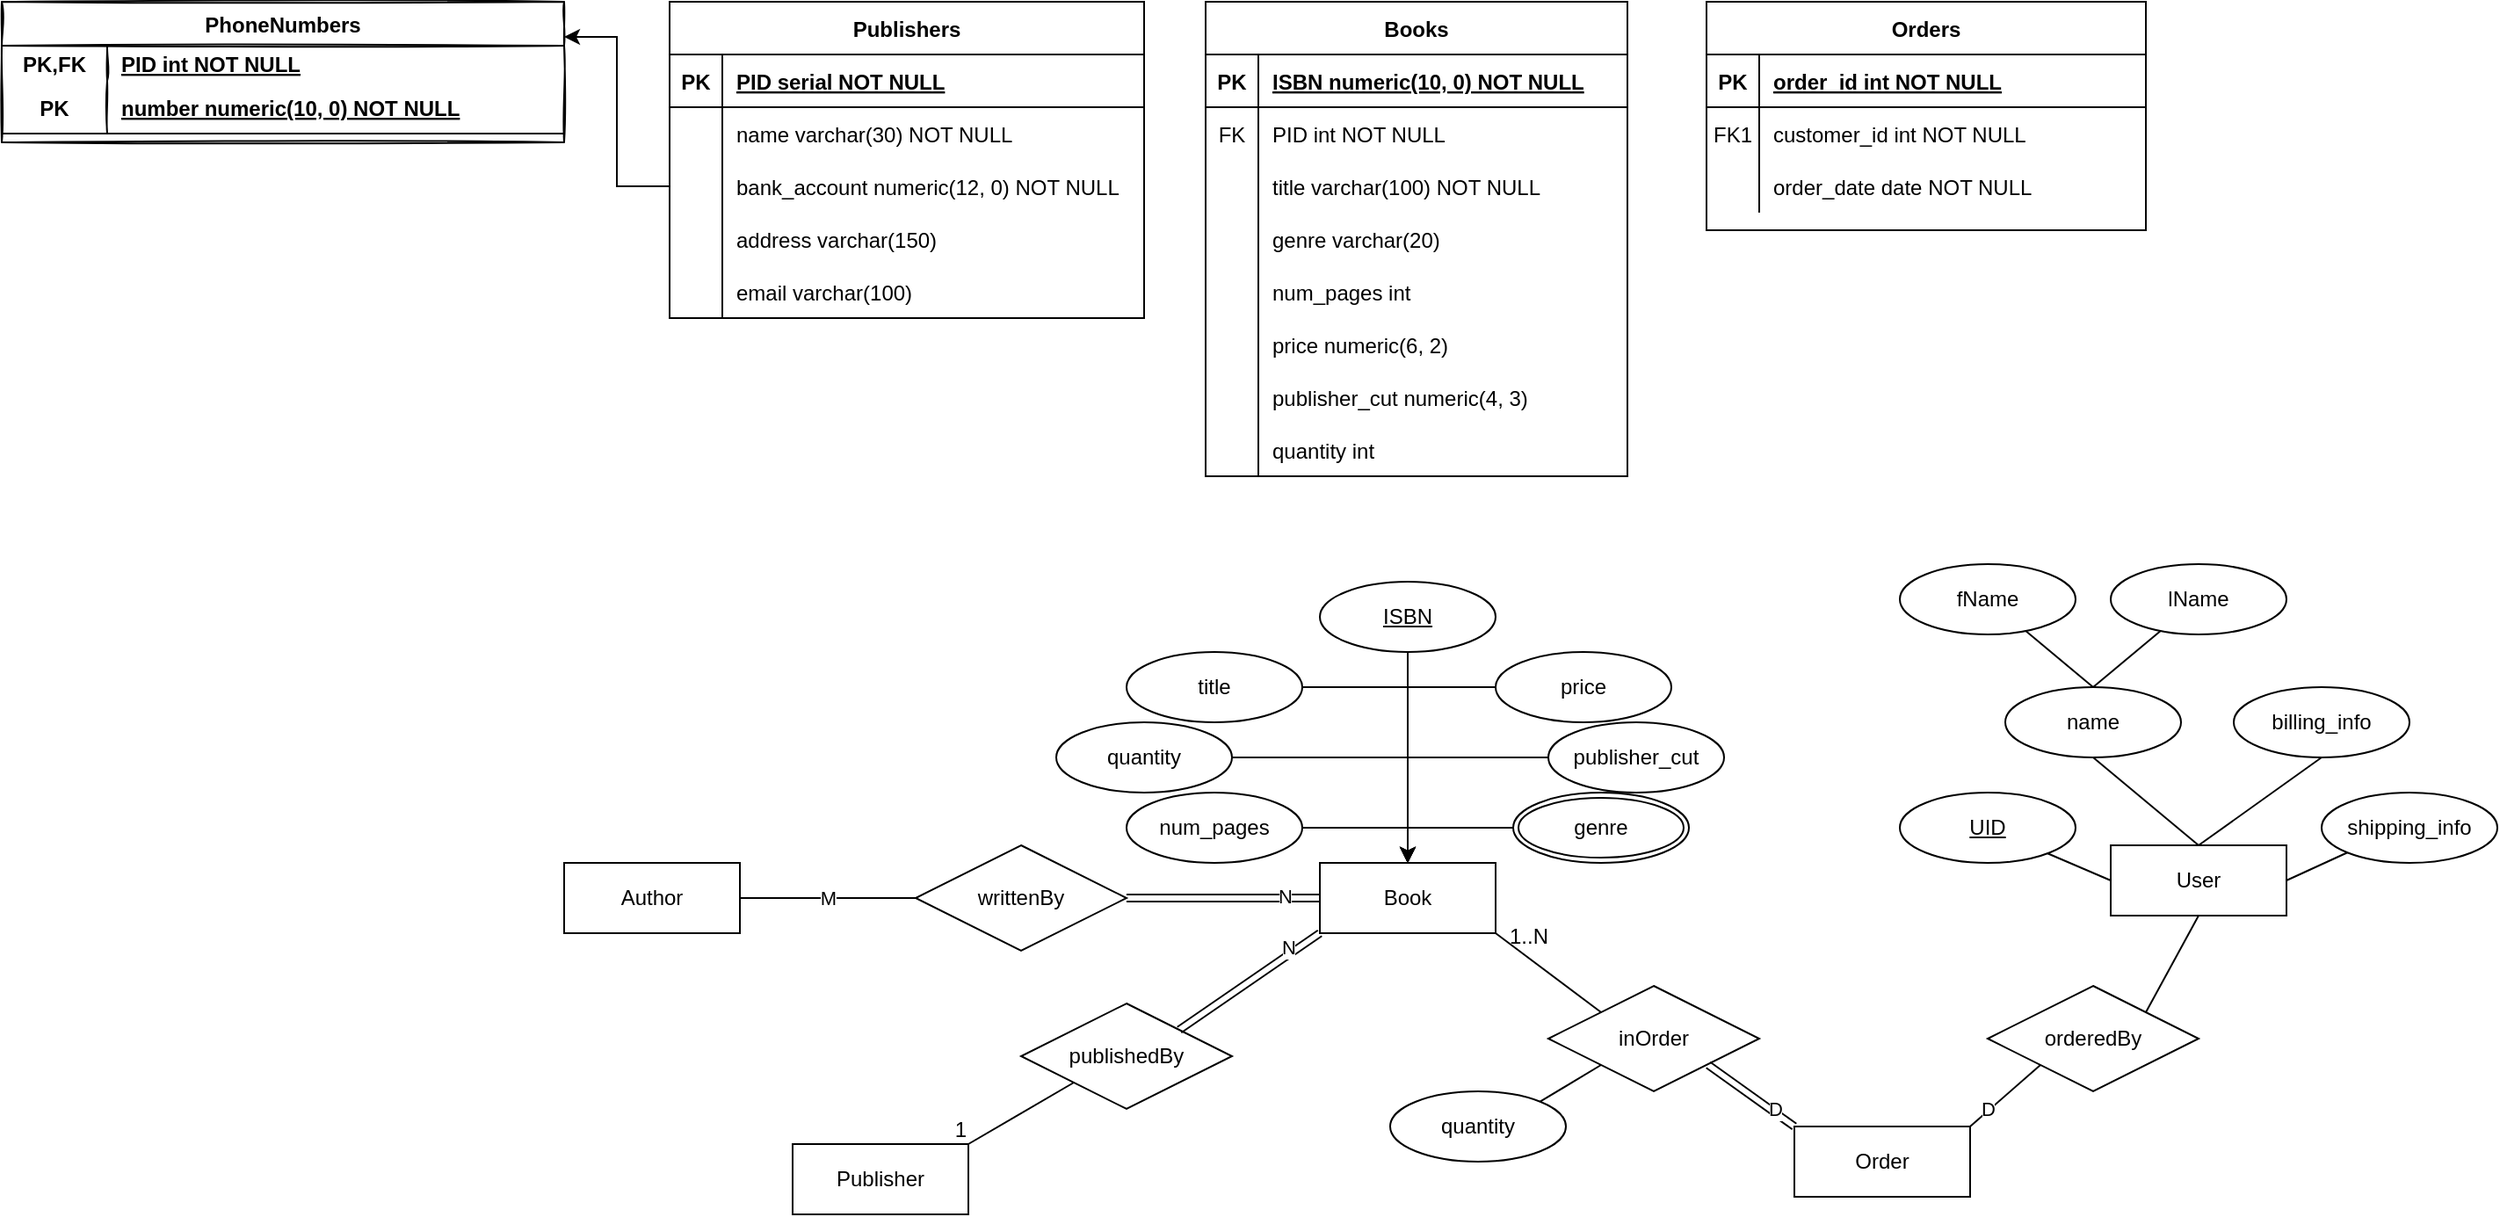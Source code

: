 <mxfile version="20.6.0" type="github">
  <diagram id="R2lEEEUBdFMjLlhIrx00" name="Page-1">
    <mxGraphModel dx="1595" dy="486" grid="1" gridSize="10" guides="1" tooltips="1" connect="1" arrows="1" fold="1" page="1" pageScale="1" pageWidth="850" pageHeight="1100" math="0" shadow="0" extFonts="Permanent Marker^https://fonts.googleapis.com/css?family=Permanent+Marker">
      <root>
        <mxCell id="0" />
        <mxCell id="1" parent="0" />
        <mxCell id="C-vyLk0tnHw3VtMMgP7b-2" value="Orders" style="shape=table;startSize=30;container=1;collapsible=1;childLayout=tableLayout;fixedRows=1;rowLines=0;fontStyle=1;align=center;resizeLast=1;" parent="1" vertex="1">
          <mxGeometry x="590" y="190" width="250" height="130" as="geometry" />
        </mxCell>
        <mxCell id="C-vyLk0tnHw3VtMMgP7b-3" value="" style="shape=partialRectangle;collapsible=0;dropTarget=0;pointerEvents=0;fillColor=none;points=[[0,0.5],[1,0.5]];portConstraint=eastwest;top=0;left=0;right=0;bottom=1;" parent="C-vyLk0tnHw3VtMMgP7b-2" vertex="1">
          <mxGeometry y="30" width="250" height="30" as="geometry" />
        </mxCell>
        <mxCell id="C-vyLk0tnHw3VtMMgP7b-4" value="PK" style="shape=partialRectangle;overflow=hidden;connectable=0;fillColor=none;top=0;left=0;bottom=0;right=0;fontStyle=1;" parent="C-vyLk0tnHw3VtMMgP7b-3" vertex="1">
          <mxGeometry width="30" height="30" as="geometry">
            <mxRectangle width="30" height="30" as="alternateBounds" />
          </mxGeometry>
        </mxCell>
        <mxCell id="C-vyLk0tnHw3VtMMgP7b-5" value="order_id int NOT NULL " style="shape=partialRectangle;overflow=hidden;connectable=0;fillColor=none;top=0;left=0;bottom=0;right=0;align=left;spacingLeft=6;fontStyle=5;" parent="C-vyLk0tnHw3VtMMgP7b-3" vertex="1">
          <mxGeometry x="30" width="220" height="30" as="geometry">
            <mxRectangle width="220" height="30" as="alternateBounds" />
          </mxGeometry>
        </mxCell>
        <mxCell id="C-vyLk0tnHw3VtMMgP7b-6" value="" style="shape=partialRectangle;collapsible=0;dropTarget=0;pointerEvents=0;fillColor=none;points=[[0,0.5],[1,0.5]];portConstraint=eastwest;top=0;left=0;right=0;bottom=0;" parent="C-vyLk0tnHw3VtMMgP7b-2" vertex="1">
          <mxGeometry y="60" width="250" height="30" as="geometry" />
        </mxCell>
        <mxCell id="C-vyLk0tnHw3VtMMgP7b-7" value="FK1" style="shape=partialRectangle;overflow=hidden;connectable=0;fillColor=none;top=0;left=0;bottom=0;right=0;" parent="C-vyLk0tnHw3VtMMgP7b-6" vertex="1">
          <mxGeometry width="30" height="30" as="geometry">
            <mxRectangle width="30" height="30" as="alternateBounds" />
          </mxGeometry>
        </mxCell>
        <mxCell id="C-vyLk0tnHw3VtMMgP7b-8" value="customer_id int NOT NULL" style="shape=partialRectangle;overflow=hidden;connectable=0;fillColor=none;top=0;left=0;bottom=0;right=0;align=left;spacingLeft=6;" parent="C-vyLk0tnHw3VtMMgP7b-6" vertex="1">
          <mxGeometry x="30" width="220" height="30" as="geometry">
            <mxRectangle width="220" height="30" as="alternateBounds" />
          </mxGeometry>
        </mxCell>
        <mxCell id="C-vyLk0tnHw3VtMMgP7b-9" value="" style="shape=partialRectangle;collapsible=0;dropTarget=0;pointerEvents=0;fillColor=none;points=[[0,0.5],[1,0.5]];portConstraint=eastwest;top=0;left=0;right=0;bottom=0;" parent="C-vyLk0tnHw3VtMMgP7b-2" vertex="1">
          <mxGeometry y="90" width="250" height="30" as="geometry" />
        </mxCell>
        <mxCell id="C-vyLk0tnHw3VtMMgP7b-10" value="" style="shape=partialRectangle;overflow=hidden;connectable=0;fillColor=none;top=0;left=0;bottom=0;right=0;" parent="C-vyLk0tnHw3VtMMgP7b-9" vertex="1">
          <mxGeometry width="30" height="30" as="geometry">
            <mxRectangle width="30" height="30" as="alternateBounds" />
          </mxGeometry>
        </mxCell>
        <mxCell id="C-vyLk0tnHw3VtMMgP7b-11" value="order_date date NOT NULL" style="shape=partialRectangle;overflow=hidden;connectable=0;fillColor=none;top=0;left=0;bottom=0;right=0;align=left;spacingLeft=6;" parent="C-vyLk0tnHw3VtMMgP7b-9" vertex="1">
          <mxGeometry x="30" width="220" height="30" as="geometry">
            <mxRectangle width="220" height="30" as="alternateBounds" />
          </mxGeometry>
        </mxCell>
        <mxCell id="y0YVJEeyku2R5pUXaFct-27" value="Books" style="shape=table;startSize=30;container=1;collapsible=1;childLayout=tableLayout;fixedRows=1;rowLines=0;fontStyle=1;align=center;resizeLast=1;" parent="1" vertex="1">
          <mxGeometry x="305" y="190" width="240" height="270" as="geometry" />
        </mxCell>
        <mxCell id="y0YVJEeyku2R5pUXaFct-28" value="" style="shape=tableRow;horizontal=0;startSize=0;swimlaneHead=0;swimlaneBody=0;fillColor=none;collapsible=0;dropTarget=0;points=[[0,0.5],[1,0.5]];portConstraint=eastwest;top=0;left=0;right=0;bottom=1;" parent="y0YVJEeyku2R5pUXaFct-27" vertex="1">
          <mxGeometry y="30" width="240" height="30" as="geometry" />
        </mxCell>
        <mxCell id="y0YVJEeyku2R5pUXaFct-29" value="PK" style="shape=partialRectangle;connectable=0;fillColor=none;top=0;left=0;bottom=0;right=0;fontStyle=1;overflow=hidden;" parent="y0YVJEeyku2R5pUXaFct-28" vertex="1">
          <mxGeometry width="30" height="30" as="geometry">
            <mxRectangle width="30" height="30" as="alternateBounds" />
          </mxGeometry>
        </mxCell>
        <mxCell id="y0YVJEeyku2R5pUXaFct-30" value="ISBN numeric(10, 0) NOT NULL" style="shape=partialRectangle;connectable=0;fillColor=none;top=0;left=0;bottom=0;right=0;align=left;spacingLeft=6;fontStyle=5;overflow=hidden;" parent="y0YVJEeyku2R5pUXaFct-28" vertex="1">
          <mxGeometry x="30" width="210" height="30" as="geometry">
            <mxRectangle width="210" height="30" as="alternateBounds" />
          </mxGeometry>
        </mxCell>
        <mxCell id="y0YVJEeyku2R5pUXaFct-31" value="" style="shape=tableRow;horizontal=0;startSize=0;swimlaneHead=0;swimlaneBody=0;fillColor=none;collapsible=0;dropTarget=0;points=[[0,0.5],[1,0.5]];portConstraint=eastwest;top=0;left=0;right=0;bottom=0;" parent="y0YVJEeyku2R5pUXaFct-27" vertex="1">
          <mxGeometry y="60" width="240" height="30" as="geometry" />
        </mxCell>
        <mxCell id="y0YVJEeyku2R5pUXaFct-32" value="FK" style="shape=partialRectangle;connectable=0;fillColor=none;top=0;left=0;bottom=0;right=0;editable=1;overflow=hidden;" parent="y0YVJEeyku2R5pUXaFct-31" vertex="1">
          <mxGeometry width="30" height="30" as="geometry">
            <mxRectangle width="30" height="30" as="alternateBounds" />
          </mxGeometry>
        </mxCell>
        <mxCell id="y0YVJEeyku2R5pUXaFct-33" value="PID int NOT NULL" style="shape=partialRectangle;connectable=0;fillColor=none;top=0;left=0;bottom=0;right=0;align=left;spacingLeft=6;overflow=hidden;" parent="y0YVJEeyku2R5pUXaFct-31" vertex="1">
          <mxGeometry x="30" width="210" height="30" as="geometry">
            <mxRectangle width="210" height="30" as="alternateBounds" />
          </mxGeometry>
        </mxCell>
        <mxCell id="y0YVJEeyku2R5pUXaFct-34" value="" style="shape=tableRow;horizontal=0;startSize=0;swimlaneHead=0;swimlaneBody=0;fillColor=none;collapsible=0;dropTarget=0;points=[[0,0.5],[1,0.5]];portConstraint=eastwest;top=0;left=0;right=0;bottom=0;" parent="y0YVJEeyku2R5pUXaFct-27" vertex="1">
          <mxGeometry y="90" width="240" height="30" as="geometry" />
        </mxCell>
        <mxCell id="y0YVJEeyku2R5pUXaFct-35" value="" style="shape=partialRectangle;connectable=0;fillColor=none;top=0;left=0;bottom=0;right=0;editable=1;overflow=hidden;" parent="y0YVJEeyku2R5pUXaFct-34" vertex="1">
          <mxGeometry width="30" height="30" as="geometry">
            <mxRectangle width="30" height="30" as="alternateBounds" />
          </mxGeometry>
        </mxCell>
        <mxCell id="y0YVJEeyku2R5pUXaFct-36" value="title varchar(100) NOT NULL" style="shape=partialRectangle;connectable=0;fillColor=none;top=0;left=0;bottom=0;right=0;align=left;spacingLeft=6;overflow=hidden;" parent="y0YVJEeyku2R5pUXaFct-34" vertex="1">
          <mxGeometry x="30" width="210" height="30" as="geometry">
            <mxRectangle width="210" height="30" as="alternateBounds" />
          </mxGeometry>
        </mxCell>
        <mxCell id="y0YVJEeyku2R5pUXaFct-46" value="" style="shape=tableRow;horizontal=0;startSize=0;swimlaneHead=0;swimlaneBody=0;fillColor=none;collapsible=0;dropTarget=0;points=[[0,0.5],[1,0.5]];portConstraint=eastwest;top=0;left=0;right=0;bottom=0;" parent="y0YVJEeyku2R5pUXaFct-27" vertex="1">
          <mxGeometry y="120" width="240" height="30" as="geometry" />
        </mxCell>
        <mxCell id="y0YVJEeyku2R5pUXaFct-47" value="" style="shape=partialRectangle;connectable=0;fillColor=none;top=0;left=0;bottom=0;right=0;editable=1;overflow=hidden;" parent="y0YVJEeyku2R5pUXaFct-46" vertex="1">
          <mxGeometry width="30" height="30" as="geometry">
            <mxRectangle width="30" height="30" as="alternateBounds" />
          </mxGeometry>
        </mxCell>
        <mxCell id="y0YVJEeyku2R5pUXaFct-48" value="genre varchar(20)" style="shape=partialRectangle;connectable=0;fillColor=none;top=0;left=0;bottom=0;right=0;align=left;spacingLeft=6;overflow=hidden;" parent="y0YVJEeyku2R5pUXaFct-46" vertex="1">
          <mxGeometry x="30" width="210" height="30" as="geometry">
            <mxRectangle width="210" height="30" as="alternateBounds" />
          </mxGeometry>
        </mxCell>
        <mxCell id="y0YVJEeyku2R5pUXaFct-37" value="" style="shape=tableRow;horizontal=0;startSize=0;swimlaneHead=0;swimlaneBody=0;fillColor=none;collapsible=0;dropTarget=0;points=[[0,0.5],[1,0.5]];portConstraint=eastwest;top=0;left=0;right=0;bottom=0;" parent="y0YVJEeyku2R5pUXaFct-27" vertex="1">
          <mxGeometry y="150" width="240" height="30" as="geometry" />
        </mxCell>
        <mxCell id="y0YVJEeyku2R5pUXaFct-38" value="" style="shape=partialRectangle;connectable=0;fillColor=none;top=0;left=0;bottom=0;right=0;editable=1;overflow=hidden;" parent="y0YVJEeyku2R5pUXaFct-37" vertex="1">
          <mxGeometry width="30" height="30" as="geometry">
            <mxRectangle width="30" height="30" as="alternateBounds" />
          </mxGeometry>
        </mxCell>
        <mxCell id="y0YVJEeyku2R5pUXaFct-39" value="num_pages int" style="shape=partialRectangle;connectable=0;fillColor=none;top=0;left=0;bottom=0;right=0;align=left;spacingLeft=6;overflow=hidden;" parent="y0YVJEeyku2R5pUXaFct-37" vertex="1">
          <mxGeometry x="30" width="210" height="30" as="geometry">
            <mxRectangle width="210" height="30" as="alternateBounds" />
          </mxGeometry>
        </mxCell>
        <mxCell id="y0YVJEeyku2R5pUXaFct-40" value="" style="shape=tableRow;horizontal=0;startSize=0;swimlaneHead=0;swimlaneBody=0;fillColor=none;collapsible=0;dropTarget=0;points=[[0,0.5],[1,0.5]];portConstraint=eastwest;top=0;left=0;right=0;bottom=0;" parent="y0YVJEeyku2R5pUXaFct-27" vertex="1">
          <mxGeometry y="180" width="240" height="30" as="geometry" />
        </mxCell>
        <mxCell id="y0YVJEeyku2R5pUXaFct-41" value="" style="shape=partialRectangle;connectable=0;fillColor=none;top=0;left=0;bottom=0;right=0;editable=1;overflow=hidden;" parent="y0YVJEeyku2R5pUXaFct-40" vertex="1">
          <mxGeometry width="30" height="30" as="geometry">
            <mxRectangle width="30" height="30" as="alternateBounds" />
          </mxGeometry>
        </mxCell>
        <mxCell id="y0YVJEeyku2R5pUXaFct-42" value="price numeric(6, 2)" style="shape=partialRectangle;connectable=0;fillColor=none;top=0;left=0;bottom=0;right=0;align=left;spacingLeft=6;overflow=hidden;" parent="y0YVJEeyku2R5pUXaFct-40" vertex="1">
          <mxGeometry x="30" width="210" height="30" as="geometry">
            <mxRectangle width="210" height="30" as="alternateBounds" />
          </mxGeometry>
        </mxCell>
        <mxCell id="y0YVJEeyku2R5pUXaFct-43" value="" style="shape=tableRow;horizontal=0;startSize=0;swimlaneHead=0;swimlaneBody=0;fillColor=none;collapsible=0;dropTarget=0;points=[[0,0.5],[1,0.5]];portConstraint=eastwest;top=0;left=0;right=0;bottom=0;" parent="y0YVJEeyku2R5pUXaFct-27" vertex="1">
          <mxGeometry y="210" width="240" height="30" as="geometry" />
        </mxCell>
        <mxCell id="y0YVJEeyku2R5pUXaFct-44" value="" style="shape=partialRectangle;connectable=0;fillColor=none;top=0;left=0;bottom=0;right=0;editable=1;overflow=hidden;" parent="y0YVJEeyku2R5pUXaFct-43" vertex="1">
          <mxGeometry width="30" height="30" as="geometry">
            <mxRectangle width="30" height="30" as="alternateBounds" />
          </mxGeometry>
        </mxCell>
        <mxCell id="y0YVJEeyku2R5pUXaFct-45" value="publisher_cut numeric(4, 3)" style="shape=partialRectangle;connectable=0;fillColor=none;top=0;left=0;bottom=0;right=0;align=left;spacingLeft=6;overflow=hidden;" parent="y0YVJEeyku2R5pUXaFct-43" vertex="1">
          <mxGeometry x="30" width="210" height="30" as="geometry">
            <mxRectangle width="210" height="30" as="alternateBounds" />
          </mxGeometry>
        </mxCell>
        <mxCell id="y0YVJEeyku2R5pUXaFct-52" value="" style="shape=tableRow;horizontal=0;startSize=0;swimlaneHead=0;swimlaneBody=0;fillColor=none;collapsible=0;dropTarget=0;points=[[0,0.5],[1,0.5]];portConstraint=eastwest;top=0;left=0;right=0;bottom=0;" parent="y0YVJEeyku2R5pUXaFct-27" vertex="1">
          <mxGeometry y="240" width="240" height="30" as="geometry" />
        </mxCell>
        <mxCell id="y0YVJEeyku2R5pUXaFct-53" value="" style="shape=partialRectangle;connectable=0;fillColor=none;top=0;left=0;bottom=0;right=0;editable=1;overflow=hidden;" parent="y0YVJEeyku2R5pUXaFct-52" vertex="1">
          <mxGeometry width="30" height="30" as="geometry">
            <mxRectangle width="30" height="30" as="alternateBounds" />
          </mxGeometry>
        </mxCell>
        <mxCell id="y0YVJEeyku2R5pUXaFct-54" value="quantity int" style="shape=partialRectangle;connectable=0;fillColor=none;top=0;left=0;bottom=0;right=0;align=left;spacingLeft=6;overflow=hidden;" parent="y0YVJEeyku2R5pUXaFct-52" vertex="1">
          <mxGeometry x="30" width="210" height="30" as="geometry">
            <mxRectangle width="210" height="30" as="alternateBounds" />
          </mxGeometry>
        </mxCell>
        <mxCell id="OYz0_W6bgjCQPBCLh5iZ-10" value="Publishers" style="shape=table;startSize=30;container=1;collapsible=1;childLayout=tableLayout;fixedRows=1;rowLines=0;fontStyle=1;align=center;resizeLast=1;" parent="1" vertex="1">
          <mxGeometry y="190" width="270" height="180" as="geometry" />
        </mxCell>
        <mxCell id="OYz0_W6bgjCQPBCLh5iZ-11" value="" style="shape=tableRow;horizontal=0;startSize=0;swimlaneHead=0;swimlaneBody=0;fillColor=none;collapsible=0;dropTarget=0;points=[[0,0.5],[1,0.5]];portConstraint=eastwest;top=0;left=0;right=0;bottom=1;" parent="OYz0_W6bgjCQPBCLh5iZ-10" vertex="1">
          <mxGeometry y="30" width="270" height="30" as="geometry" />
        </mxCell>
        <mxCell id="OYz0_W6bgjCQPBCLh5iZ-12" value="PK" style="shape=partialRectangle;connectable=0;fillColor=none;top=0;left=0;bottom=0;right=0;fontStyle=1;overflow=hidden;" parent="OYz0_W6bgjCQPBCLh5iZ-11" vertex="1">
          <mxGeometry width="30" height="30" as="geometry">
            <mxRectangle width="30" height="30" as="alternateBounds" />
          </mxGeometry>
        </mxCell>
        <mxCell id="OYz0_W6bgjCQPBCLh5iZ-13" value="PID serial NOT NULL" style="shape=partialRectangle;connectable=0;fillColor=none;top=0;left=0;bottom=0;right=0;align=left;spacingLeft=6;fontStyle=5;overflow=hidden;" parent="OYz0_W6bgjCQPBCLh5iZ-11" vertex="1">
          <mxGeometry x="30" width="240" height="30" as="geometry">
            <mxRectangle width="240" height="30" as="alternateBounds" />
          </mxGeometry>
        </mxCell>
        <mxCell id="OYz0_W6bgjCQPBCLh5iZ-14" value="" style="shape=tableRow;horizontal=0;startSize=0;swimlaneHead=0;swimlaneBody=0;fillColor=none;collapsible=0;dropTarget=0;points=[[0,0.5],[1,0.5]];portConstraint=eastwest;top=0;left=0;right=0;bottom=0;" parent="OYz0_W6bgjCQPBCLh5iZ-10" vertex="1">
          <mxGeometry y="60" width="270" height="30" as="geometry" />
        </mxCell>
        <mxCell id="OYz0_W6bgjCQPBCLh5iZ-15" value="" style="shape=partialRectangle;connectable=0;fillColor=none;top=0;left=0;bottom=0;right=0;editable=1;overflow=hidden;" parent="OYz0_W6bgjCQPBCLh5iZ-14" vertex="1">
          <mxGeometry width="30" height="30" as="geometry">
            <mxRectangle width="30" height="30" as="alternateBounds" />
          </mxGeometry>
        </mxCell>
        <mxCell id="OYz0_W6bgjCQPBCLh5iZ-16" value="name varchar(30) NOT NULL" style="shape=partialRectangle;connectable=0;fillColor=none;top=0;left=0;bottom=0;right=0;align=left;spacingLeft=6;overflow=hidden;" parent="OYz0_W6bgjCQPBCLh5iZ-14" vertex="1">
          <mxGeometry x="30" width="240" height="30" as="geometry">
            <mxRectangle width="240" height="30" as="alternateBounds" />
          </mxGeometry>
        </mxCell>
        <mxCell id="OYz0_W6bgjCQPBCLh5iZ-17" value="" style="shape=tableRow;horizontal=0;startSize=0;swimlaneHead=0;swimlaneBody=0;fillColor=none;collapsible=0;dropTarget=0;points=[[0,0.5],[1,0.5]];portConstraint=eastwest;top=0;left=0;right=0;bottom=0;" parent="OYz0_W6bgjCQPBCLh5iZ-10" vertex="1">
          <mxGeometry y="90" width="270" height="30" as="geometry" />
        </mxCell>
        <mxCell id="OYz0_W6bgjCQPBCLh5iZ-18" value="" style="shape=partialRectangle;connectable=0;fillColor=none;top=0;left=0;bottom=0;right=0;editable=1;overflow=hidden;" parent="OYz0_W6bgjCQPBCLh5iZ-17" vertex="1">
          <mxGeometry width="30" height="30" as="geometry">
            <mxRectangle width="30" height="30" as="alternateBounds" />
          </mxGeometry>
        </mxCell>
        <mxCell id="OYz0_W6bgjCQPBCLh5iZ-19" value="bank_account numeric(12, 0) NOT NULL" style="shape=partialRectangle;connectable=0;fillColor=none;top=0;left=0;bottom=0;right=0;align=left;spacingLeft=6;overflow=hidden;" parent="OYz0_W6bgjCQPBCLh5iZ-17" vertex="1">
          <mxGeometry x="30" width="240" height="30" as="geometry">
            <mxRectangle width="240" height="30" as="alternateBounds" />
          </mxGeometry>
        </mxCell>
        <mxCell id="OYz0_W6bgjCQPBCLh5iZ-20" value="" style="shape=tableRow;horizontal=0;startSize=0;swimlaneHead=0;swimlaneBody=0;fillColor=none;collapsible=0;dropTarget=0;points=[[0,0.5],[1,0.5]];portConstraint=eastwest;top=0;left=0;right=0;bottom=0;" parent="OYz0_W6bgjCQPBCLh5iZ-10" vertex="1">
          <mxGeometry y="120" width="270" height="30" as="geometry" />
        </mxCell>
        <mxCell id="OYz0_W6bgjCQPBCLh5iZ-21" value="" style="shape=partialRectangle;connectable=0;fillColor=none;top=0;left=0;bottom=0;right=0;editable=1;overflow=hidden;" parent="OYz0_W6bgjCQPBCLh5iZ-20" vertex="1">
          <mxGeometry width="30" height="30" as="geometry">
            <mxRectangle width="30" height="30" as="alternateBounds" />
          </mxGeometry>
        </mxCell>
        <mxCell id="OYz0_W6bgjCQPBCLh5iZ-22" value="address varchar(150)" style="shape=partialRectangle;connectable=0;fillColor=none;top=0;left=0;bottom=0;right=0;align=left;spacingLeft=6;overflow=hidden;" parent="OYz0_W6bgjCQPBCLh5iZ-20" vertex="1">
          <mxGeometry x="30" width="240" height="30" as="geometry">
            <mxRectangle width="240" height="30" as="alternateBounds" />
          </mxGeometry>
        </mxCell>
        <mxCell id="OYz0_W6bgjCQPBCLh5iZ-36" value="" style="shape=tableRow;horizontal=0;startSize=0;swimlaneHead=0;swimlaneBody=0;fillColor=none;collapsible=0;dropTarget=0;points=[[0,0.5],[1,0.5]];portConstraint=eastwest;top=0;left=0;right=0;bottom=0;" parent="OYz0_W6bgjCQPBCLh5iZ-10" vertex="1">
          <mxGeometry y="150" width="270" height="30" as="geometry" />
        </mxCell>
        <mxCell id="OYz0_W6bgjCQPBCLh5iZ-37" value="" style="shape=partialRectangle;connectable=0;fillColor=none;top=0;left=0;bottom=0;right=0;editable=1;overflow=hidden;" parent="OYz0_W6bgjCQPBCLh5iZ-36" vertex="1">
          <mxGeometry width="30" height="30" as="geometry">
            <mxRectangle width="30" height="30" as="alternateBounds" />
          </mxGeometry>
        </mxCell>
        <mxCell id="OYz0_W6bgjCQPBCLh5iZ-38" value="email varchar(100)" style="shape=partialRectangle;connectable=0;fillColor=none;top=0;left=0;bottom=0;right=0;align=left;spacingLeft=6;overflow=hidden;" parent="OYz0_W6bgjCQPBCLh5iZ-36" vertex="1">
          <mxGeometry x="30" width="240" height="30" as="geometry">
            <mxRectangle width="240" height="30" as="alternateBounds" />
          </mxGeometry>
        </mxCell>
        <mxCell id="OYz0_W6bgjCQPBCLh5iZ-52" value="PhoneNumbers" style="shape=table;startSize=25;container=1;collapsible=1;childLayout=tableLayout;fixedRows=1;rowLines=0;fontStyle=1;align=center;resizeLast=1;perimeterSpacing=0;swimlaneFillColor=none;shadow=0;swimlaneLine=1;sketch=1;gradientColor=none;fixDash=0;" parent="1" vertex="1">
          <mxGeometry x="-380" y="190" width="320" height="80" as="geometry" />
        </mxCell>
        <mxCell id="OYz0_W6bgjCQPBCLh5iZ-53" value="" style="shape=tableRow;horizontal=0;startSize=0;swimlaneHead=0;swimlaneBody=0;fillColor=none;collapsible=0;dropTarget=0;points=[[0,0.5],[1,0.5]];portConstraint=eastwest;top=0;left=0;right=0;bottom=0;" parent="OYz0_W6bgjCQPBCLh5iZ-52" vertex="1">
          <mxGeometry y="25" width="320" height="20" as="geometry" />
        </mxCell>
        <mxCell id="OYz0_W6bgjCQPBCLh5iZ-54" value="PK,FK" style="shape=partialRectangle;connectable=0;fillColor=none;top=0;left=0;bottom=0;right=0;fontStyle=1;overflow=hidden;" parent="OYz0_W6bgjCQPBCLh5iZ-53" vertex="1">
          <mxGeometry width="60" height="20" as="geometry">
            <mxRectangle width="60" height="20" as="alternateBounds" />
          </mxGeometry>
        </mxCell>
        <mxCell id="OYz0_W6bgjCQPBCLh5iZ-55" value="PID int NOT NULL" style="shape=partialRectangle;connectable=0;fillColor=none;top=0;left=0;bottom=0;right=0;align=left;spacingLeft=6;fontStyle=5;overflow=hidden;" parent="OYz0_W6bgjCQPBCLh5iZ-53" vertex="1">
          <mxGeometry x="60" width="260" height="20" as="geometry">
            <mxRectangle width="260" height="20" as="alternateBounds" />
          </mxGeometry>
        </mxCell>
        <mxCell id="OYz0_W6bgjCQPBCLh5iZ-56" value="" style="shape=tableRow;horizontal=0;startSize=0;swimlaneHead=0;swimlaneBody=0;fillColor=none;collapsible=0;dropTarget=0;points=[[0,0.5],[1,0.5]];portConstraint=eastwest;top=0;left=0;right=0;bottom=1;" parent="OYz0_W6bgjCQPBCLh5iZ-52" vertex="1">
          <mxGeometry y="45" width="320" height="30" as="geometry" />
        </mxCell>
        <mxCell id="OYz0_W6bgjCQPBCLh5iZ-57" value="PK" style="shape=partialRectangle;connectable=0;fillColor=none;top=0;left=0;bottom=0;right=0;fontStyle=1;overflow=hidden;" parent="OYz0_W6bgjCQPBCLh5iZ-56" vertex="1">
          <mxGeometry width="60" height="30" as="geometry">
            <mxRectangle width="60" height="30" as="alternateBounds" />
          </mxGeometry>
        </mxCell>
        <mxCell id="OYz0_W6bgjCQPBCLh5iZ-58" value="number numeric(10, 0) NOT NULL" style="shape=partialRectangle;connectable=0;fillColor=none;top=0;left=0;bottom=0;right=0;align=left;spacingLeft=6;fontStyle=5;overflow=hidden;" parent="OYz0_W6bgjCQPBCLh5iZ-56" vertex="1">
          <mxGeometry x="60" width="260" height="30" as="geometry">
            <mxRectangle width="260" height="30" as="alternateBounds" />
          </mxGeometry>
        </mxCell>
        <mxCell id="OYz0_W6bgjCQPBCLh5iZ-115" style="edgeStyle=orthogonalEdgeStyle;rounded=0;orthogonalLoop=1;jettySize=auto;html=1;entryX=1;entryY=0.25;entryDx=0;entryDy=0;" parent="1" source="OYz0_W6bgjCQPBCLh5iZ-17" target="OYz0_W6bgjCQPBCLh5iZ-52" edge="1">
          <mxGeometry relative="1" as="geometry" />
        </mxCell>
        <mxCell id="eZlCx2MeWJ_BJ4Fvh4Lm-1" value="Book" style="whiteSpace=wrap;html=1;align=center;" vertex="1" parent="1">
          <mxGeometry x="370" y="680" width="100" height="40" as="geometry" />
        </mxCell>
        <mxCell id="eZlCx2MeWJ_BJ4Fvh4Lm-9" style="edgeStyle=orthogonalEdgeStyle;rounded=0;orthogonalLoop=1;jettySize=auto;html=1;entryX=0.5;entryY=0;entryDx=0;entryDy=0;" edge="1" parent="1" source="eZlCx2MeWJ_BJ4Fvh4Lm-8" target="eZlCx2MeWJ_BJ4Fvh4Lm-1">
          <mxGeometry relative="1" as="geometry" />
        </mxCell>
        <mxCell id="eZlCx2MeWJ_BJ4Fvh4Lm-8" value="ISBN" style="ellipse;whiteSpace=wrap;html=1;align=center;fontStyle=4;" vertex="1" parent="1">
          <mxGeometry x="370" y="520" width="100" height="40" as="geometry" />
        </mxCell>
        <mxCell id="eZlCx2MeWJ_BJ4Fvh4Lm-15" style="edgeStyle=orthogonalEdgeStyle;rounded=0;orthogonalLoop=1;jettySize=auto;html=1;entryX=0.5;entryY=0;entryDx=0;entryDy=0;" edge="1" parent="1" source="eZlCx2MeWJ_BJ4Fvh4Lm-14" target="eZlCx2MeWJ_BJ4Fvh4Lm-1">
          <mxGeometry relative="1" as="geometry" />
        </mxCell>
        <mxCell id="eZlCx2MeWJ_BJ4Fvh4Lm-14" value="title" style="ellipse;whiteSpace=wrap;html=1;align=center;" vertex="1" parent="1">
          <mxGeometry x="260" y="560" width="100" height="40" as="geometry" />
        </mxCell>
        <mxCell id="eZlCx2MeWJ_BJ4Fvh4Lm-22" style="edgeStyle=orthogonalEdgeStyle;rounded=0;orthogonalLoop=1;jettySize=auto;html=1;entryX=0.5;entryY=0;entryDx=0;entryDy=0;" edge="1" parent="1" source="eZlCx2MeWJ_BJ4Fvh4Lm-16" target="eZlCx2MeWJ_BJ4Fvh4Lm-1">
          <mxGeometry relative="1" as="geometry" />
        </mxCell>
        <mxCell id="eZlCx2MeWJ_BJ4Fvh4Lm-16" value="quantity" style="ellipse;whiteSpace=wrap;html=1;align=center;" vertex="1" parent="1">
          <mxGeometry x="220" y="600" width="100" height="40" as="geometry" />
        </mxCell>
        <mxCell id="eZlCx2MeWJ_BJ4Fvh4Lm-23" style="edgeStyle=orthogonalEdgeStyle;rounded=0;orthogonalLoop=1;jettySize=auto;html=1;entryX=0.5;entryY=0;entryDx=0;entryDy=0;" edge="1" parent="1" source="eZlCx2MeWJ_BJ4Fvh4Lm-17" target="eZlCx2MeWJ_BJ4Fvh4Lm-1">
          <mxGeometry relative="1" as="geometry" />
        </mxCell>
        <mxCell id="eZlCx2MeWJ_BJ4Fvh4Lm-17" value="num_pages" style="ellipse;whiteSpace=wrap;html=1;align=center;" vertex="1" parent="1">
          <mxGeometry x="260" y="640" width="100" height="40" as="geometry" />
        </mxCell>
        <mxCell id="eZlCx2MeWJ_BJ4Fvh4Lm-26" style="edgeStyle=orthogonalEdgeStyle;rounded=0;orthogonalLoop=1;jettySize=auto;html=1;exitX=0;exitY=0.5;exitDx=0;exitDy=0;entryX=0.5;entryY=0;entryDx=0;entryDy=0;" edge="1" parent="1" source="eZlCx2MeWJ_BJ4Fvh4Lm-18" target="eZlCx2MeWJ_BJ4Fvh4Lm-1">
          <mxGeometry relative="1" as="geometry" />
        </mxCell>
        <mxCell id="eZlCx2MeWJ_BJ4Fvh4Lm-18" value="price" style="ellipse;whiteSpace=wrap;html=1;align=center;" vertex="1" parent="1">
          <mxGeometry x="470" y="560" width="100" height="40" as="geometry" />
        </mxCell>
        <mxCell id="eZlCx2MeWJ_BJ4Fvh4Lm-27" style="edgeStyle=orthogonalEdgeStyle;rounded=0;orthogonalLoop=1;jettySize=auto;html=1;entryX=0.5;entryY=0;entryDx=0;entryDy=0;" edge="1" parent="1" source="eZlCx2MeWJ_BJ4Fvh4Lm-19" target="eZlCx2MeWJ_BJ4Fvh4Lm-1">
          <mxGeometry relative="1" as="geometry" />
        </mxCell>
        <mxCell id="eZlCx2MeWJ_BJ4Fvh4Lm-19" value="publisher_cut" style="ellipse;whiteSpace=wrap;html=1;align=center;" vertex="1" parent="1">
          <mxGeometry x="500" y="600" width="100" height="40" as="geometry" />
        </mxCell>
        <mxCell id="eZlCx2MeWJ_BJ4Fvh4Lm-30" style="edgeStyle=orthogonalEdgeStyle;rounded=0;orthogonalLoop=1;jettySize=auto;html=1;entryX=0.5;entryY=0;entryDx=0;entryDy=0;endArrow=none;endFill=0;" edge="1" parent="1" source="eZlCx2MeWJ_BJ4Fvh4Lm-29" target="eZlCx2MeWJ_BJ4Fvh4Lm-1">
          <mxGeometry relative="1" as="geometry" />
        </mxCell>
        <mxCell id="eZlCx2MeWJ_BJ4Fvh4Lm-29" value="genre" style="ellipse;shape=doubleEllipse;margin=3;whiteSpace=wrap;html=1;align=center;" vertex="1" parent="1">
          <mxGeometry x="480" y="640" width="100" height="40" as="geometry" />
        </mxCell>
        <mxCell id="eZlCx2MeWJ_BJ4Fvh4Lm-35" style="edgeStyle=orthogonalEdgeStyle;rounded=0;orthogonalLoop=1;jettySize=auto;html=1;entryX=0;entryY=0.5;entryDx=0;entryDy=0;endArrow=none;endFill=0;shape=link;" edge="1" parent="1" source="eZlCx2MeWJ_BJ4Fvh4Lm-33" target="eZlCx2MeWJ_BJ4Fvh4Lm-1">
          <mxGeometry relative="1" as="geometry" />
        </mxCell>
        <mxCell id="eZlCx2MeWJ_BJ4Fvh4Lm-36" value="N" style="edgeLabel;html=1;align=center;verticalAlign=middle;resizable=0;points=[];" vertex="1" connectable="0" parent="eZlCx2MeWJ_BJ4Fvh4Lm-35">
          <mxGeometry x="0.625" y="1" relative="1" as="geometry">
            <mxPoint as="offset" />
          </mxGeometry>
        </mxCell>
        <mxCell id="eZlCx2MeWJ_BJ4Fvh4Lm-38" value="M" style="edgeStyle=orthogonalEdgeStyle;rounded=0;orthogonalLoop=1;jettySize=auto;html=1;entryX=1;entryY=0.5;entryDx=0;entryDy=0;endArrow=none;endFill=0;align=center;labelPosition=left;verticalLabelPosition=middle;verticalAlign=middle;" edge="1" parent="1" source="eZlCx2MeWJ_BJ4Fvh4Lm-33" target="eZlCx2MeWJ_BJ4Fvh4Lm-37">
          <mxGeometry relative="1" as="geometry" />
        </mxCell>
        <mxCell id="eZlCx2MeWJ_BJ4Fvh4Lm-33" value="writtenBy" style="shape=rhombus;perimeter=rhombusPerimeter;whiteSpace=wrap;html=1;align=center;" vertex="1" parent="1">
          <mxGeometry x="140" y="670" width="120" height="60" as="geometry" />
        </mxCell>
        <mxCell id="eZlCx2MeWJ_BJ4Fvh4Lm-37" value="Author" style="whiteSpace=wrap;html=1;align=center;" vertex="1" parent="1">
          <mxGeometry x="-60" y="680" width="100" height="40" as="geometry" />
        </mxCell>
        <mxCell id="eZlCx2MeWJ_BJ4Fvh4Lm-39" value="publishedBy" style="shape=rhombus;perimeter=rhombusPerimeter;whiteSpace=wrap;html=1;align=center;" vertex="1" parent="1">
          <mxGeometry x="200" y="760" width="120" height="60" as="geometry" />
        </mxCell>
        <mxCell id="eZlCx2MeWJ_BJ4Fvh4Lm-41" value="" style="shape=link;html=1;rounded=0;endArrow=none;endFill=0;exitX=1;exitY=0;exitDx=0;exitDy=0;entryX=0;entryY=1;entryDx=0;entryDy=0;" edge="1" parent="1" source="eZlCx2MeWJ_BJ4Fvh4Lm-39" target="eZlCx2MeWJ_BJ4Fvh4Lm-1">
          <mxGeometry relative="1" as="geometry">
            <mxPoint x="230" y="840" as="sourcePoint" />
            <mxPoint x="390" y="840" as="targetPoint" />
          </mxGeometry>
        </mxCell>
        <mxCell id="eZlCx2MeWJ_BJ4Fvh4Lm-50" value="N" style="edgeLabel;html=1;align=center;verticalAlign=middle;resizable=0;points=[];" vertex="1" connectable="0" parent="eZlCx2MeWJ_BJ4Fvh4Lm-41">
          <mxGeometry x="0.601" y="4" relative="1" as="geometry">
            <mxPoint as="offset" />
          </mxGeometry>
        </mxCell>
        <mxCell id="eZlCx2MeWJ_BJ4Fvh4Lm-43" value="Publisher" style="whiteSpace=wrap;html=1;align=center;" vertex="1" parent="1">
          <mxGeometry x="70" y="840" width="100" height="40" as="geometry" />
        </mxCell>
        <mxCell id="eZlCx2MeWJ_BJ4Fvh4Lm-45" value="" style="endArrow=none;html=1;rounded=0;exitX=0;exitY=1;exitDx=0;exitDy=0;entryX=1;entryY=0;entryDx=0;entryDy=0;" edge="1" parent="1" source="eZlCx2MeWJ_BJ4Fvh4Lm-39" target="eZlCx2MeWJ_BJ4Fvh4Lm-43">
          <mxGeometry relative="1" as="geometry">
            <mxPoint x="230" y="840" as="sourcePoint" />
            <mxPoint x="390" y="840" as="targetPoint" />
          </mxGeometry>
        </mxCell>
        <mxCell id="eZlCx2MeWJ_BJ4Fvh4Lm-46" value="1" style="resizable=0;html=1;align=right;verticalAlign=bottom;" connectable="0" vertex="1" parent="eZlCx2MeWJ_BJ4Fvh4Lm-45">
          <mxGeometry x="1" relative="1" as="geometry" />
        </mxCell>
        <mxCell id="eZlCx2MeWJ_BJ4Fvh4Lm-47" value="inOrder" style="shape=rhombus;perimeter=rhombusPerimeter;whiteSpace=wrap;html=1;align=center;" vertex="1" parent="1">
          <mxGeometry x="500" y="750" width="120" height="60" as="geometry" />
        </mxCell>
        <mxCell id="eZlCx2MeWJ_BJ4Fvh4Lm-48" value="" style="endArrow=none;html=1;rounded=0;exitX=0;exitY=0;exitDx=0;exitDy=0;entryX=1;entryY=1;entryDx=0;entryDy=0;" edge="1" parent="1" source="eZlCx2MeWJ_BJ4Fvh4Lm-47" target="eZlCx2MeWJ_BJ4Fvh4Lm-1">
          <mxGeometry relative="1" as="geometry">
            <mxPoint x="480" y="720" as="sourcePoint" />
            <mxPoint x="640" y="720" as="targetPoint" />
          </mxGeometry>
        </mxCell>
        <mxCell id="eZlCx2MeWJ_BJ4Fvh4Lm-49" value="1..N" style="resizable=0;html=1;align=right;verticalAlign=bottom;" connectable="0" vertex="1" parent="eZlCx2MeWJ_BJ4Fvh4Lm-48">
          <mxGeometry x="1" relative="1" as="geometry">
            <mxPoint x="30" y="10" as="offset" />
          </mxGeometry>
        </mxCell>
        <mxCell id="eZlCx2MeWJ_BJ4Fvh4Lm-52" value="D" style="rounded=0;orthogonalLoop=1;jettySize=auto;html=1;entryX=1;entryY=1;entryDx=0;entryDy=0;endArrow=none;endFill=0;shape=link;exitX=0;exitY=0;exitDx=0;exitDy=0;" edge="1" parent="1" source="eZlCx2MeWJ_BJ4Fvh4Lm-51">
          <mxGeometry x="-0.517" y="-2" relative="1" as="geometry">
            <mxPoint x="720" y="780" as="sourcePoint" />
            <mxPoint x="591" y="795" as="targetPoint" />
            <Array as="points" />
            <mxPoint as="offset" />
          </mxGeometry>
        </mxCell>
        <mxCell id="eZlCx2MeWJ_BJ4Fvh4Lm-51" value="Order" style="whiteSpace=wrap;html=1;align=center;" vertex="1" parent="1">
          <mxGeometry x="640" y="830" width="100" height="40" as="geometry" />
        </mxCell>
        <mxCell id="eZlCx2MeWJ_BJ4Fvh4Lm-54" value="D" style="edgeStyle=none;rounded=0;orthogonalLoop=1;jettySize=auto;html=1;exitX=0;exitY=1;exitDx=0;exitDy=0;entryX=1;entryY=0;entryDx=0;entryDy=0;endArrow=none;endFill=0;" edge="1" parent="1" source="eZlCx2MeWJ_BJ4Fvh4Lm-53" target="eZlCx2MeWJ_BJ4Fvh4Lm-51">
          <mxGeometry x="0.469" y="-1" relative="1" as="geometry">
            <mxPoint as="offset" />
          </mxGeometry>
        </mxCell>
        <mxCell id="eZlCx2MeWJ_BJ4Fvh4Lm-53" value="orderedBy" style="shape=rhombus;perimeter=rhombusPerimeter;whiteSpace=wrap;html=1;align=center;" vertex="1" parent="1">
          <mxGeometry x="750" y="750" width="120" height="60" as="geometry" />
        </mxCell>
        <mxCell id="eZlCx2MeWJ_BJ4Fvh4Lm-57" style="edgeStyle=none;rounded=0;orthogonalLoop=1;jettySize=auto;html=1;endArrow=none;endFill=0;exitX=0.5;exitY=1;exitDx=0;exitDy=0;entryX=1;entryY=0;entryDx=0;entryDy=0;" edge="1" parent="1" source="eZlCx2MeWJ_BJ4Fvh4Lm-55" target="eZlCx2MeWJ_BJ4Fvh4Lm-53">
          <mxGeometry relative="1" as="geometry" />
        </mxCell>
        <mxCell id="eZlCx2MeWJ_BJ4Fvh4Lm-68" style="edgeStyle=none;rounded=0;orthogonalLoop=1;jettySize=auto;html=1;exitX=0;exitY=0.5;exitDx=0;exitDy=0;endArrow=none;endFill=0;" edge="1" parent="1" source="eZlCx2MeWJ_BJ4Fvh4Lm-55" target="eZlCx2MeWJ_BJ4Fvh4Lm-59">
          <mxGeometry relative="1" as="geometry" />
        </mxCell>
        <mxCell id="eZlCx2MeWJ_BJ4Fvh4Lm-69" style="edgeStyle=none;rounded=0;orthogonalLoop=1;jettySize=auto;html=1;exitX=0.5;exitY=0;exitDx=0;exitDy=0;entryX=0.5;entryY=1;entryDx=0;entryDy=0;endArrow=none;endFill=0;" edge="1" parent="1" source="eZlCx2MeWJ_BJ4Fvh4Lm-55" target="eZlCx2MeWJ_BJ4Fvh4Lm-60">
          <mxGeometry relative="1" as="geometry" />
        </mxCell>
        <mxCell id="eZlCx2MeWJ_BJ4Fvh4Lm-70" style="edgeStyle=none;rounded=0;orthogonalLoop=1;jettySize=auto;html=1;exitX=0.5;exitY=0;exitDx=0;exitDy=0;entryX=0.5;entryY=1;entryDx=0;entryDy=0;endArrow=none;endFill=0;" edge="1" parent="1" source="eZlCx2MeWJ_BJ4Fvh4Lm-55" target="eZlCx2MeWJ_BJ4Fvh4Lm-66">
          <mxGeometry relative="1" as="geometry" />
        </mxCell>
        <mxCell id="eZlCx2MeWJ_BJ4Fvh4Lm-71" style="edgeStyle=none;rounded=0;orthogonalLoop=1;jettySize=auto;html=1;exitX=1;exitY=0.5;exitDx=0;exitDy=0;entryX=0;entryY=1;entryDx=0;entryDy=0;endArrow=none;endFill=0;" edge="1" parent="1" source="eZlCx2MeWJ_BJ4Fvh4Lm-55" target="eZlCx2MeWJ_BJ4Fvh4Lm-67">
          <mxGeometry relative="1" as="geometry" />
        </mxCell>
        <mxCell id="eZlCx2MeWJ_BJ4Fvh4Lm-55" value="User" style="whiteSpace=wrap;html=1;align=center;" vertex="1" parent="1">
          <mxGeometry x="820" y="670" width="100" height="40" as="geometry" />
        </mxCell>
        <mxCell id="eZlCx2MeWJ_BJ4Fvh4Lm-59" value="UID" style="ellipse;whiteSpace=wrap;html=1;align=center;fontStyle=4;" vertex="1" parent="1">
          <mxGeometry x="700" y="640" width="100" height="40" as="geometry" />
        </mxCell>
        <mxCell id="eZlCx2MeWJ_BJ4Fvh4Lm-63" value="" style="edgeStyle=none;rounded=0;orthogonalLoop=1;jettySize=auto;html=1;endArrow=none;endFill=0;exitX=0.5;exitY=0;exitDx=0;exitDy=0;" edge="1" parent="1" source="eZlCx2MeWJ_BJ4Fvh4Lm-60" target="eZlCx2MeWJ_BJ4Fvh4Lm-61">
          <mxGeometry relative="1" as="geometry" />
        </mxCell>
        <mxCell id="eZlCx2MeWJ_BJ4Fvh4Lm-65" style="edgeStyle=none;rounded=0;orthogonalLoop=1;jettySize=auto;html=1;exitX=0.5;exitY=0;exitDx=0;exitDy=0;endArrow=none;endFill=0;" edge="1" parent="1" source="eZlCx2MeWJ_BJ4Fvh4Lm-60" target="eZlCx2MeWJ_BJ4Fvh4Lm-64">
          <mxGeometry relative="1" as="geometry" />
        </mxCell>
        <mxCell id="eZlCx2MeWJ_BJ4Fvh4Lm-60" value="name" style="ellipse;whiteSpace=wrap;html=1;align=center;" vertex="1" parent="1">
          <mxGeometry x="760" y="580" width="100" height="40" as="geometry" />
        </mxCell>
        <mxCell id="eZlCx2MeWJ_BJ4Fvh4Lm-61" value="fName" style="ellipse;whiteSpace=wrap;html=1;align=center;" vertex="1" parent="1">
          <mxGeometry x="700" y="510" width="100" height="40" as="geometry" />
        </mxCell>
        <mxCell id="eZlCx2MeWJ_BJ4Fvh4Lm-64" value="lName" style="ellipse;whiteSpace=wrap;html=1;align=center;" vertex="1" parent="1">
          <mxGeometry x="820" y="510" width="100" height="40" as="geometry" />
        </mxCell>
        <mxCell id="eZlCx2MeWJ_BJ4Fvh4Lm-66" value="billing_info" style="ellipse;whiteSpace=wrap;html=1;align=center;" vertex="1" parent="1">
          <mxGeometry x="890" y="580" width="100" height="40" as="geometry" />
        </mxCell>
        <mxCell id="eZlCx2MeWJ_BJ4Fvh4Lm-67" value="shipping_info" style="ellipse;whiteSpace=wrap;html=1;align=center;" vertex="1" parent="1">
          <mxGeometry x="940" y="640" width="100" height="40" as="geometry" />
        </mxCell>
        <mxCell id="eZlCx2MeWJ_BJ4Fvh4Lm-73" style="edgeStyle=none;rounded=0;orthogonalLoop=1;jettySize=auto;html=1;exitX=1;exitY=0;exitDx=0;exitDy=0;entryX=0;entryY=1;entryDx=0;entryDy=0;endArrow=none;endFill=0;" edge="1" parent="1" source="eZlCx2MeWJ_BJ4Fvh4Lm-72" target="eZlCx2MeWJ_BJ4Fvh4Lm-47">
          <mxGeometry relative="1" as="geometry" />
        </mxCell>
        <mxCell id="eZlCx2MeWJ_BJ4Fvh4Lm-72" value="quantity" style="ellipse;whiteSpace=wrap;html=1;align=center;" vertex="1" parent="1">
          <mxGeometry x="410" y="810" width="100" height="40" as="geometry" />
        </mxCell>
      </root>
    </mxGraphModel>
  </diagram>
</mxfile>
